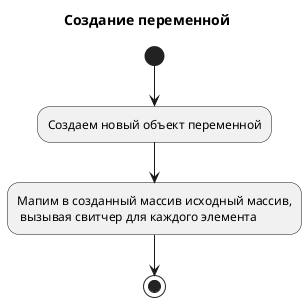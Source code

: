 @startuml
title Создание переменной

(*)--> "Создаем новый объект переменной"
-->  "Мапим в созданный массив исходный массив,\n вызывая свитчер для каждого элемента"

--> (*)

@enduml